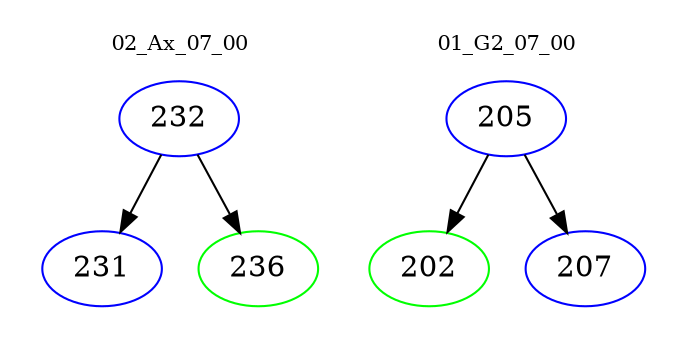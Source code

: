 digraph{
subgraph cluster_0 {
color = white
label = "02_Ax_07_00";
fontsize=10;
T0_232 [label="232", color="blue"]
T0_232 -> T0_231 [color="black"]
T0_231 [label="231", color="blue"]
T0_232 -> T0_236 [color="black"]
T0_236 [label="236", color="green"]
}
subgraph cluster_1 {
color = white
label = "01_G2_07_00";
fontsize=10;
T1_205 [label="205", color="blue"]
T1_205 -> T1_202 [color="black"]
T1_202 [label="202", color="green"]
T1_205 -> T1_207 [color="black"]
T1_207 [label="207", color="blue"]
}
}
